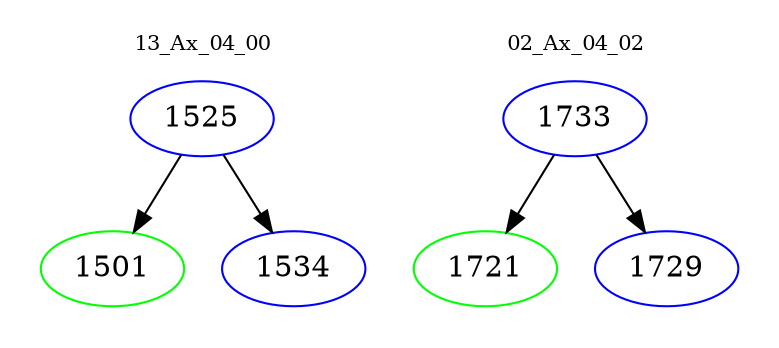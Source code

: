digraph{
subgraph cluster_0 {
color = white
label = "13_Ax_04_00";
fontsize=10;
T0_1525 [label="1525", color="blue"]
T0_1525 -> T0_1501 [color="black"]
T0_1501 [label="1501", color="green"]
T0_1525 -> T0_1534 [color="black"]
T0_1534 [label="1534", color="blue"]
}
subgraph cluster_1 {
color = white
label = "02_Ax_04_02";
fontsize=10;
T1_1733 [label="1733", color="blue"]
T1_1733 -> T1_1721 [color="black"]
T1_1721 [label="1721", color="green"]
T1_1733 -> T1_1729 [color="black"]
T1_1729 [label="1729", color="blue"]
}
}

